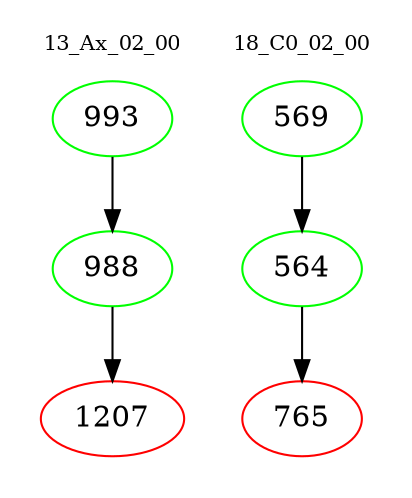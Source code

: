 digraph{
subgraph cluster_0 {
color = white
label = "13_Ax_02_00";
fontsize=10;
T0_993 [label="993", color="green"]
T0_993 -> T0_988 [color="black"]
T0_988 [label="988", color="green"]
T0_988 -> T0_1207 [color="black"]
T0_1207 [label="1207", color="red"]
}
subgraph cluster_1 {
color = white
label = "18_C0_02_00";
fontsize=10;
T1_569 [label="569", color="green"]
T1_569 -> T1_564 [color="black"]
T1_564 [label="564", color="green"]
T1_564 -> T1_765 [color="black"]
T1_765 [label="765", color="red"]
}
}
